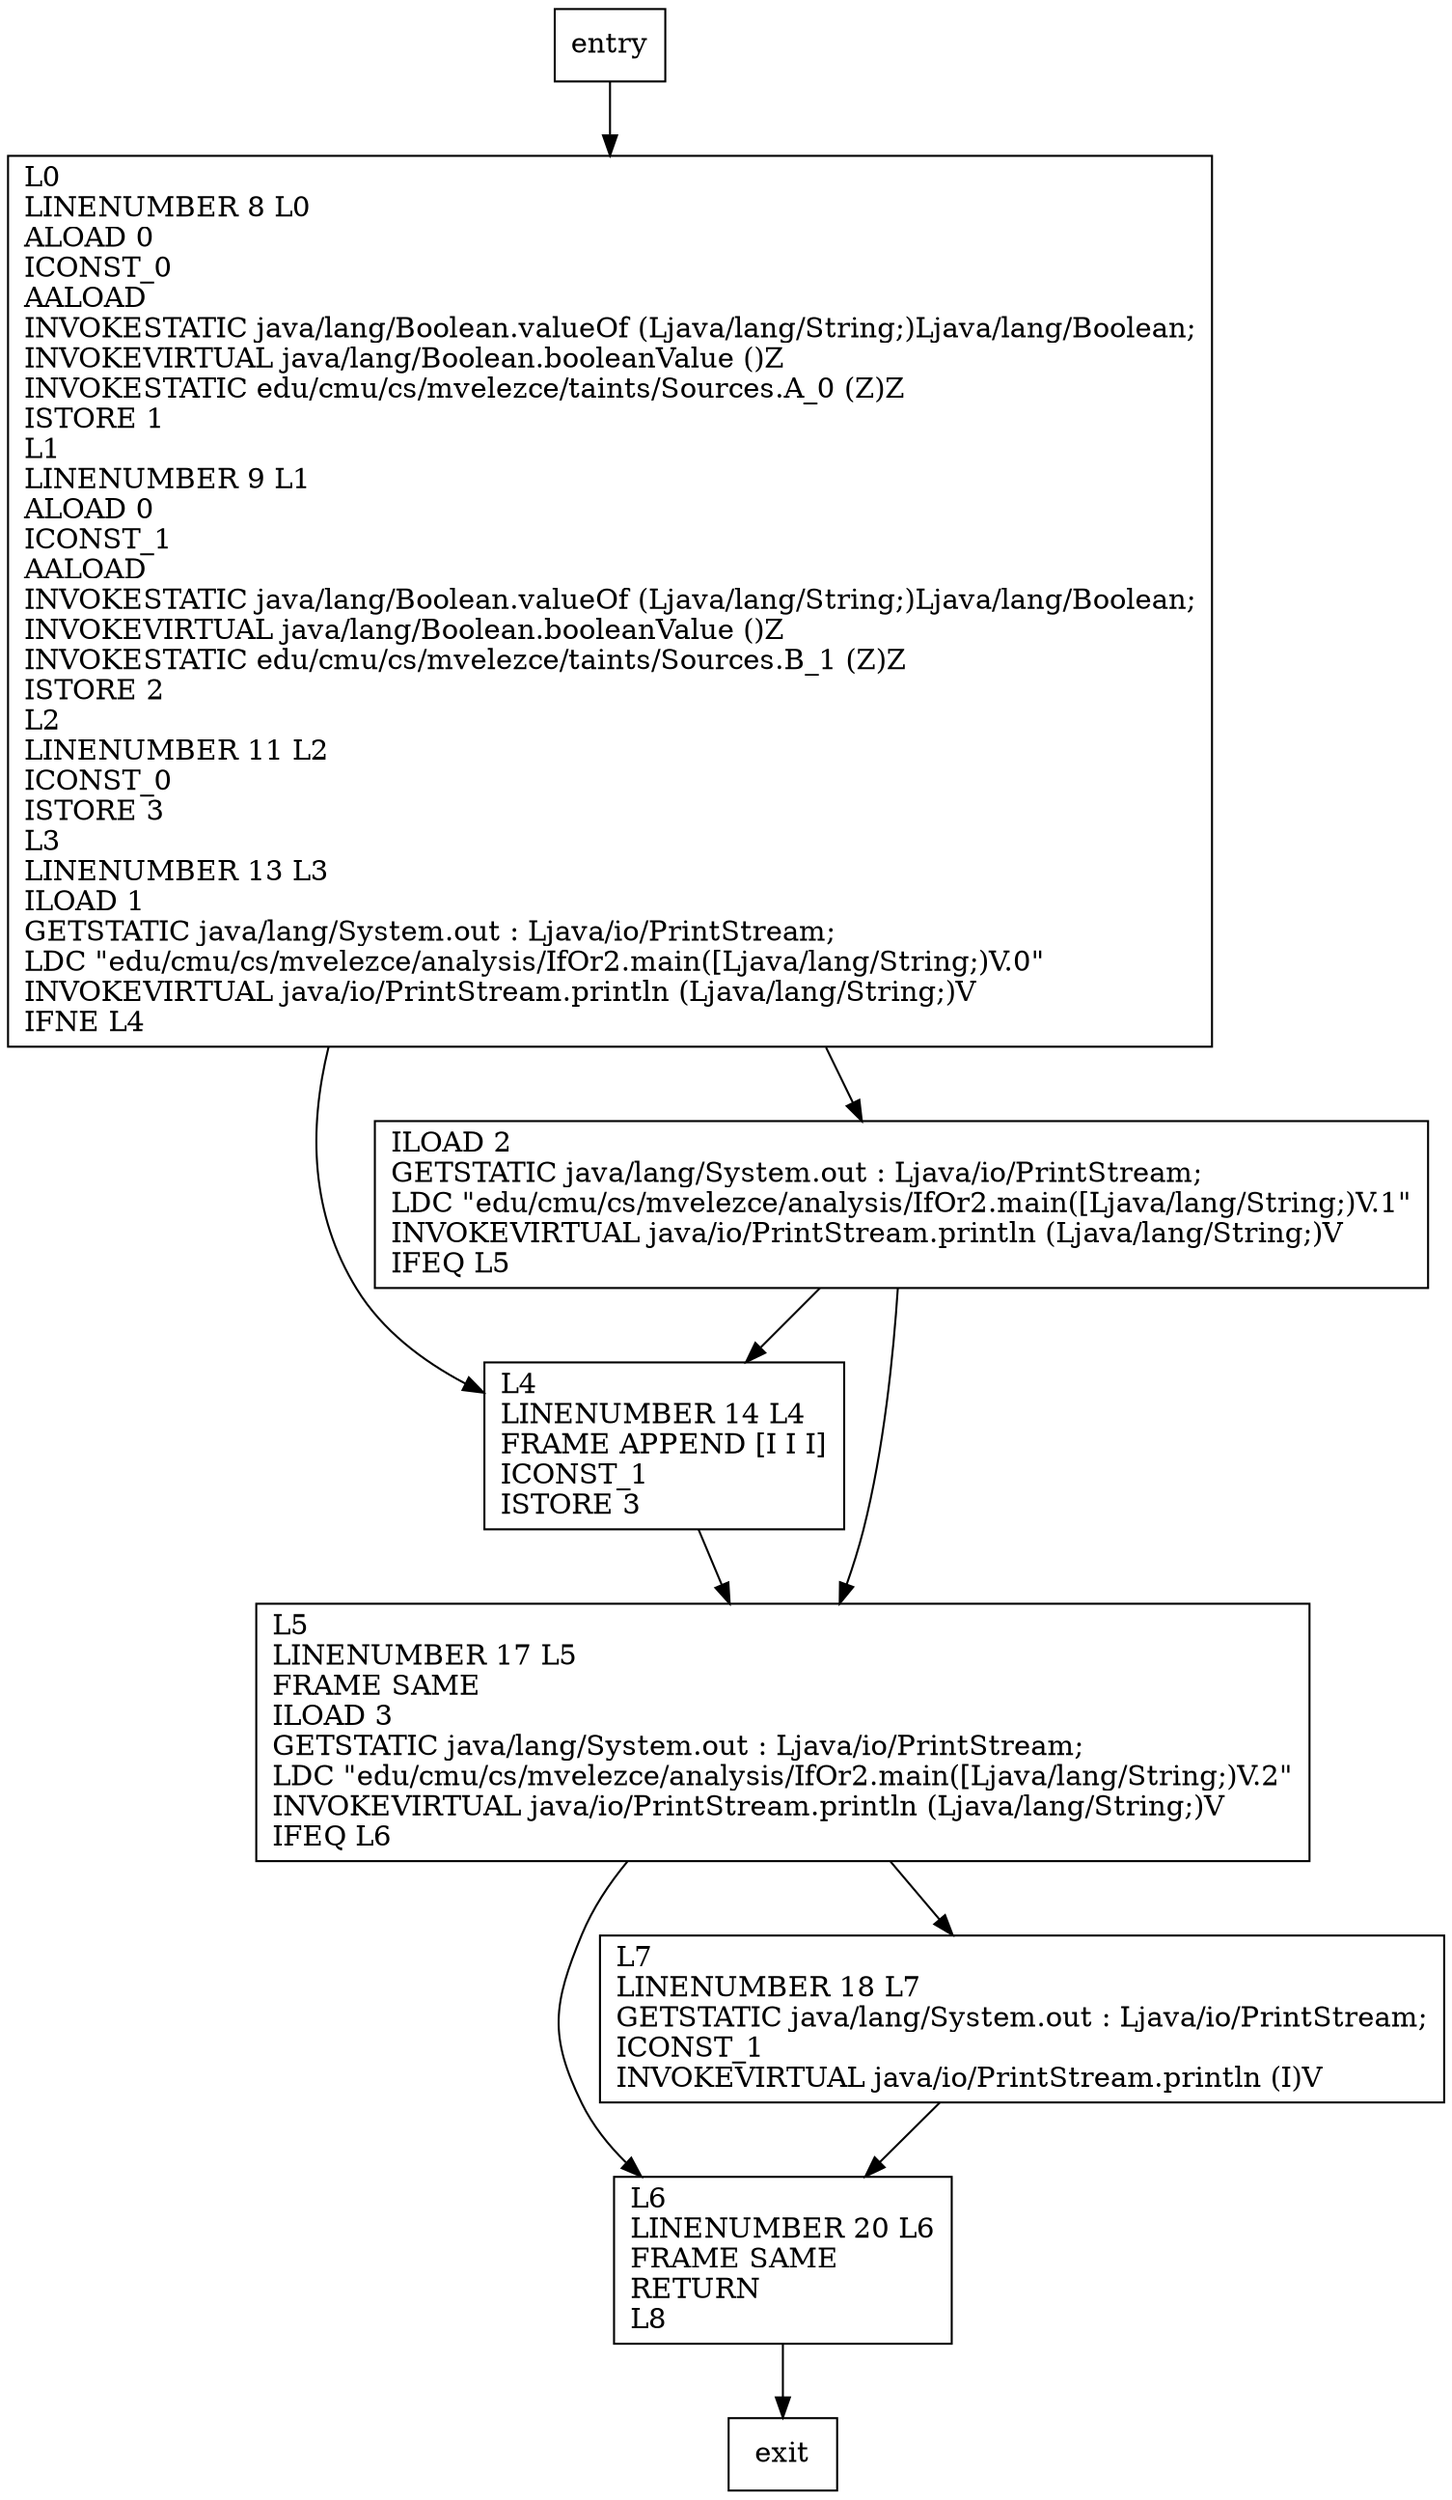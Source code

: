 digraph main {
node [shape=record];
354268551 [label="L6\lLINENUMBER 20 L6\lFRAME SAME\lRETURN\lL8\l"];
1839182545 [label="ILOAD 2\lGETSTATIC java/lang/System.out : Ljava/io/PrintStream;\lLDC \"edu/cmu/cs/mvelezce/analysis/IfOr2.main([Ljava/lang/String;)V.1\"\lINVOKEVIRTUAL java/io/PrintStream.println (Ljava/lang/String;)V\lIFEQ L5\l"];
1182985125 [label="L0\lLINENUMBER 8 L0\lALOAD 0\lICONST_0\lAALOAD\lINVOKESTATIC java/lang/Boolean.valueOf (Ljava/lang/String;)Ljava/lang/Boolean;\lINVOKEVIRTUAL java/lang/Boolean.booleanValue ()Z\lINVOKESTATIC edu/cmu/cs/mvelezce/taints/Sources.A_0 (Z)Z\lISTORE 1\lL1\lLINENUMBER 9 L1\lALOAD 0\lICONST_1\lAALOAD\lINVOKESTATIC java/lang/Boolean.valueOf (Ljava/lang/String;)Ljava/lang/Boolean;\lINVOKEVIRTUAL java/lang/Boolean.booleanValue ()Z\lINVOKESTATIC edu/cmu/cs/mvelezce/taints/Sources.B_1 (Z)Z\lISTORE 2\lL2\lLINENUMBER 11 L2\lICONST_0\lISTORE 3\lL3\lLINENUMBER 13 L3\lILOAD 1\lGETSTATIC java/lang/System.out : Ljava/io/PrintStream;\lLDC \"edu/cmu/cs/mvelezce/analysis/IfOr2.main([Ljava/lang/String;)V.0\"\lINVOKEVIRTUAL java/io/PrintStream.println (Ljava/lang/String;)V\lIFNE L4\l"];
92575452 [label="L7\lLINENUMBER 18 L7\lGETSTATIC java/lang/System.out : Ljava/io/PrintStream;\lICONST_1\lINVOKEVIRTUAL java/io/PrintStream.println (I)V\l"];
1643838324 [label="L4\lLINENUMBER 14 L4\lFRAME APPEND [I I I]\lICONST_1\lISTORE 3\l"];
1409978427 [label="L5\lLINENUMBER 17 L5\lFRAME SAME\lILOAD 3\lGETSTATIC java/lang/System.out : Ljava/io/PrintStream;\lLDC \"edu/cmu/cs/mvelezce/analysis/IfOr2.main([Ljava/lang/String;)V.2\"\lINVOKEVIRTUAL java/io/PrintStream.println (Ljava/lang/String;)V\lIFEQ L6\l"];
entry;
exit;
entry -> 1182985125;
354268551 -> exit;
1839182545 -> 1643838324;
1839182545 -> 1409978427;
1182985125 -> 1839182545;
1182985125 -> 1643838324;
92575452 -> 354268551;
1643838324 -> 1409978427;
1409978427 -> 354268551;
1409978427 -> 92575452;
}
